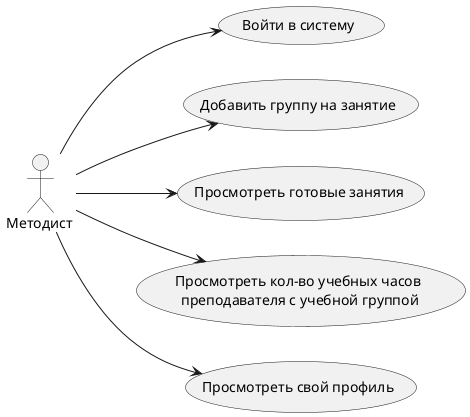 @startuml Methodist.wsd

left to right direction

actor "Методист " as fc

usecase "Войти в систему" as UC1
usecase "Добавить группу на занятие" as UC2
usecase "Просмотреть готовые занятия" as UC3
usecase "Просмотреть кол-во учебных часов\n преподавателя с учебной группой" as UC4
usecase "Просмотреть свой профиль" as UC5

fc --> UC1
fc --> UC2
fc --> UC3
fc --> UC4
fc --> UC5

@enduml